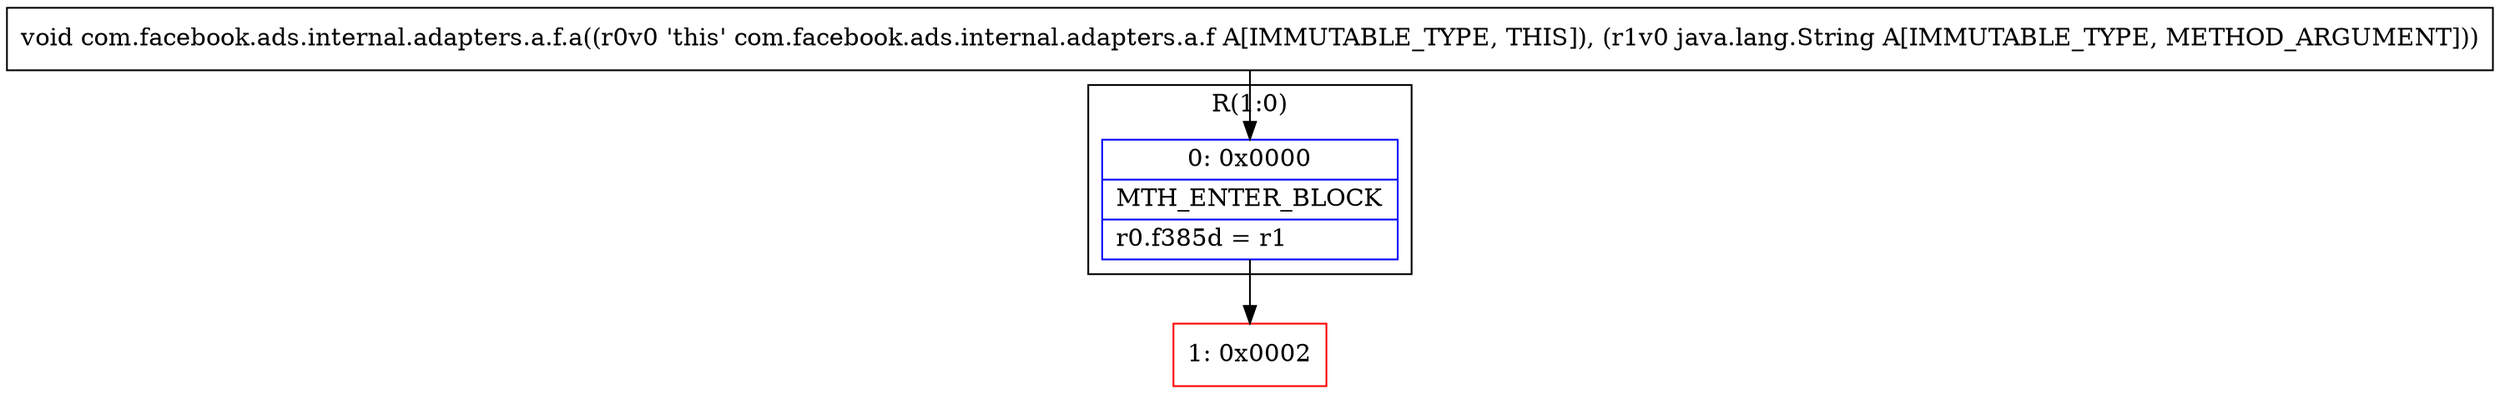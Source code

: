 digraph "CFG forcom.facebook.ads.internal.adapters.a.f.a(Ljava\/lang\/String;)V" {
subgraph cluster_Region_1093094491 {
label = "R(1:0)";
node [shape=record,color=blue];
Node_0 [shape=record,label="{0\:\ 0x0000|MTH_ENTER_BLOCK\l|r0.f385d = r1\l}"];
}
Node_1 [shape=record,color=red,label="{1\:\ 0x0002}"];
MethodNode[shape=record,label="{void com.facebook.ads.internal.adapters.a.f.a((r0v0 'this' com.facebook.ads.internal.adapters.a.f A[IMMUTABLE_TYPE, THIS]), (r1v0 java.lang.String A[IMMUTABLE_TYPE, METHOD_ARGUMENT])) }"];
MethodNode -> Node_0;
Node_0 -> Node_1;
}

